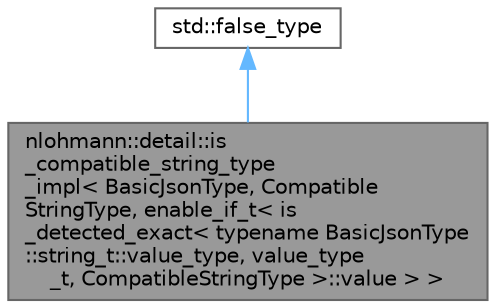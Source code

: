 digraph "nlohmann::detail::is_compatible_string_type_impl&lt; BasicJsonType, CompatibleStringType, enable_if_t&lt; is_detected_exact&lt; typename BasicJsonType::string_t::value_type, value_type_t, CompatibleStringType &gt;::value &gt; &gt;"
{
 // LATEX_PDF_SIZE
  bgcolor="transparent";
  edge [fontname=Helvetica,fontsize=10,labelfontname=Helvetica,labelfontsize=10];
  node [fontname=Helvetica,fontsize=10,shape=box,height=0.2,width=0.4];
  Node1 [id="Node000001",label="nlohmann::detail::is\l_compatible_string_type\l_impl\< BasicJsonType, Compatible\lStringType, enable_if_t\< is\l_detected_exact\< typename BasicJsonType\l::string_t::value_type, value_type\l_t, CompatibleStringType \>::value \> \>",height=0.2,width=0.4,color="gray40", fillcolor="grey60", style="filled", fontcolor="black",tooltip=" "];
  Node2 -> Node1 [id="edge2_Node000001_Node000002",dir="back",color="steelblue1",style="solid",tooltip=" "];
  Node2 [id="Node000002",label="std::false_type",height=0.2,width=0.4,color="gray40", fillcolor="white", style="filled",tooltip=" "];
}
